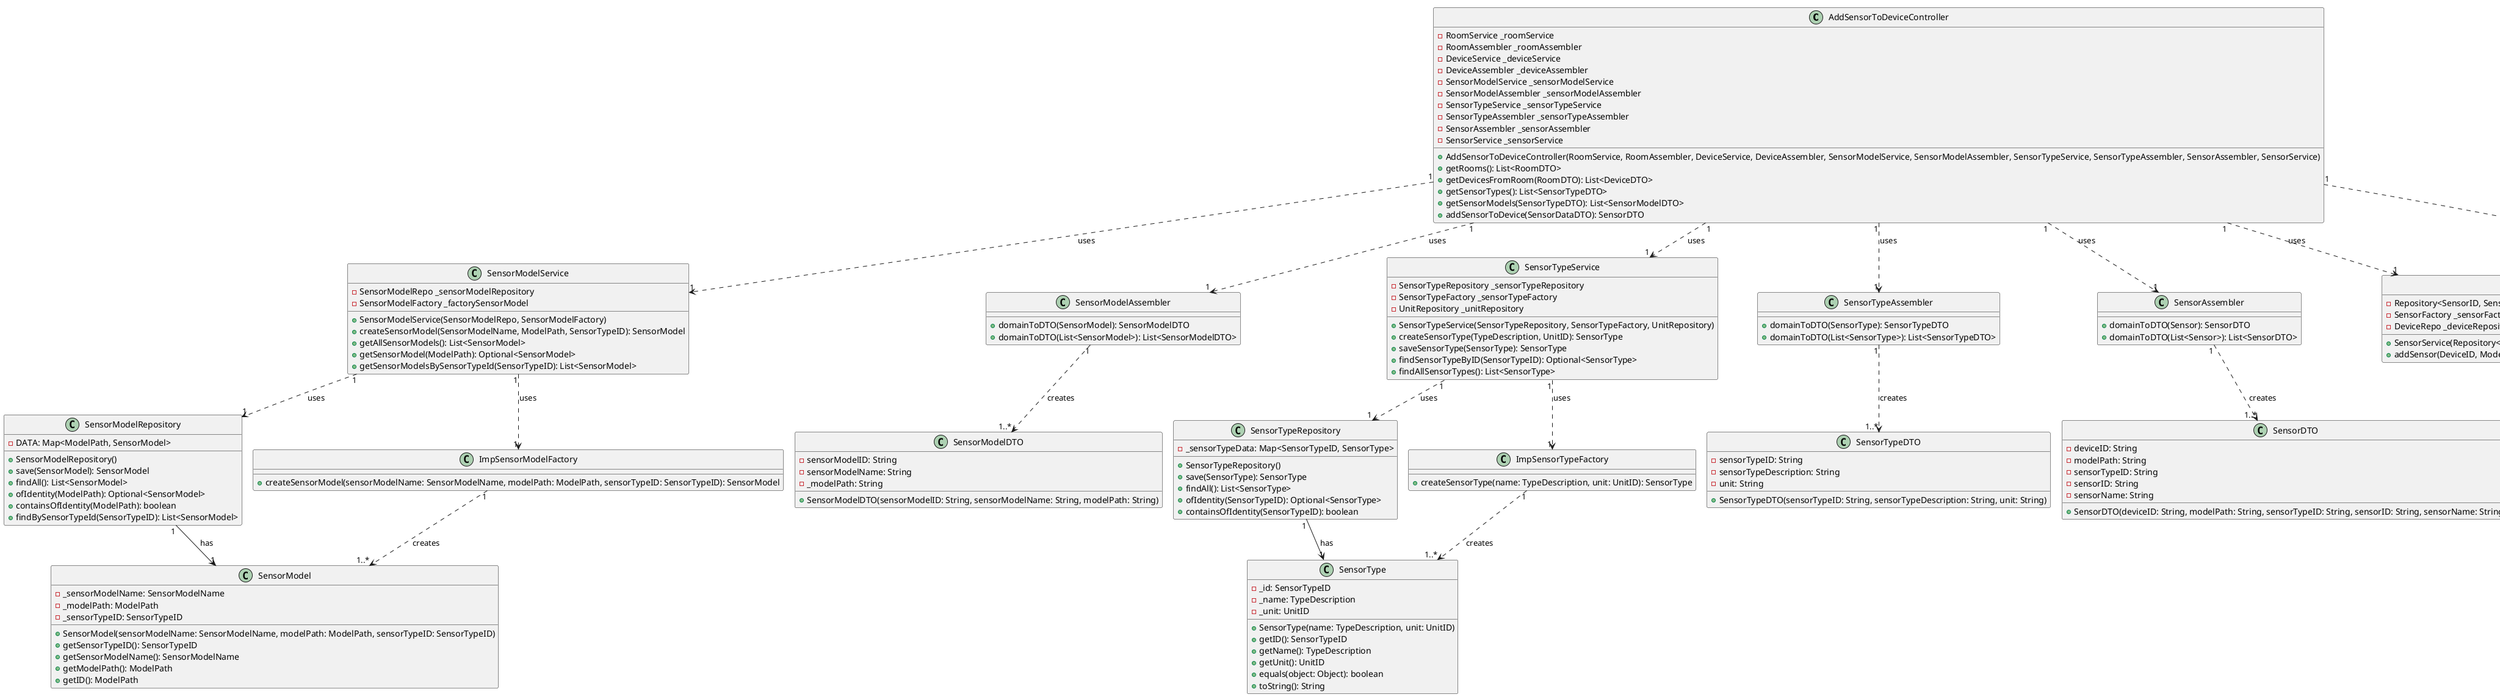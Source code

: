 @startuml
'https://plantuml.com/class-diagram

!pragma layout smetana
!pragma scale 100 width
!pragma useVerticalIfPossible

class AddSensorToDeviceController {
  - RoomService _roomService
  - RoomAssembler _roomAssembler
  - DeviceService _deviceService
  - DeviceAssembler _deviceAssembler
  - SensorModelService _sensorModelService
  - SensorModelAssembler _sensorModelAssembler
  - SensorTypeService _sensorTypeService
  - SensorTypeAssembler _sensorTypeAssembler
  - SensorAssembler _sensorAssembler
  - SensorService _sensorService

  + AddSensorToDeviceController(RoomService, RoomAssembler, DeviceService, DeviceAssembler, SensorModelService, SensorModelAssembler, SensorTypeService, SensorTypeAssembler, SensorAssembler, SensorService)
  + getRooms(): List<RoomDTO>
  + getDevicesFromRoom(RoomDTO): List<DeviceDTO>
  + getSensorTypes(): List<SensorTypeDTO>
  + getSensorModels(SensorTypeDTO): List<SensorModelDTO>
  + addSensorToDevice(SensorDataDTO): SensorDTO
}

class SensorModelService
{
  - SensorModelRepo _sensorModelRepository
  - SensorModelFactory _factorySensorModel

  + SensorModelService(SensorModelRepo, SensorModelFactory)
  + createSensorModel(SensorModelName, ModelPath, SensorTypeID): SensorModel
  + getAllSensorModels(): List<SensorModel>
  + getSensorModel(ModelPath): Optional<SensorModel>
  + getSensorModelsBySensorTypeId(SensorTypeID): List<SensorModel>
}

class SensorModelAssembler {
  + domainToDTO(SensorModel): SensorModelDTO
  + domainToDTO(List<SensorModel>): List<SensorModelDTO>
}

class SensorTypeService {
  - SensorTypeRepository _sensorTypeRepository
  - SensorTypeFactory _sensorTypeFactory
  - UnitRepository _unitRepository

  + SensorTypeService(SensorTypeRepository, SensorTypeFactory, UnitRepository)
  + createSensorType(TypeDescription, UnitID): SensorType
  + saveSensorType(SensorType): SensorType
  + findSensorTypeByID(SensorTypeID): Optional<SensorType>
  + findAllSensorTypes(): List<SensorType>
}

class SensorTypeAssembler {
  + domainToDTO(SensorType): SensorTypeDTO
  + domainToDTO(List<SensorType>): List<SensorTypeDTO>
}

class SensorAssembler {
  + domainToDTO(Sensor): SensorDTO
  + domainToDTO(List<Sensor>): List<SensorDTO>
}

class SensorService {
  - Repository<SensorID, Sensor> _sensorRepository
  - SensorFactory _sensorFactory
  - DeviceRepo _deviceRepository

  + SensorService(Repository<SensorID, Sensor>, SensorFactory, DeviceRepo)
  + addSensor(DeviceID, ModelPath, SensorTypeID, SensorName): Sensor
}

class SensorModelRepository {
  - DATA: Map<ModelPath, SensorModel>
  + SensorModelRepository()
  + save(SensorModel): SensorModel
  + findAll(): List<SensorModel>
  + ofIdentity(ModelPath): Optional<SensorModel>
  + containsOfIdentity(ModelPath): boolean
  + findBySensorTypeId(SensorTypeID): List<SensorModel>
}

class SensorTypeRepository {
  - _sensorTypeData: Map<SensorTypeID, SensorType>
  + SensorTypeRepository()
  + save(SensorType): SensorType
  + findAll(): List<SensorType>
  + ofIdentity(SensorTypeID): Optional<SensorType>
  + containsOfIdentity(SensorTypeID): boolean
}

class SensorRepository {
  - _SensorData: Map<SensorID, Sensor>
  + SensorRepository()
  + save(Sensor): Sensor
  + findAll(): List<Sensor>
  + ofIdentity(SensorID): Optional<Sensor>
  + containsOfIdentity(SensorID): boolean
  + findByDeviceId(DeviceID): List<Sensor>
}

class SensorTypeDTO {
  - sensorTypeID: String
  - sensorTypeDescription: String
  - unit: String
  + SensorTypeDTO(sensorTypeID: String, sensorTypeDescription: String, unit: String)
}

class SensorModelDTO {
  - sensorModelID: String
  - sensorModelName: String
  - _modelPath: String
  + SensorModelDTO(sensorModelID: String, sensorModelName: String, modelPath: String)
}

class SensorDataDTO {
  - deviceID: String
  - sensorModelPath: String
  - sensorName: String
  - sensorTypeID: String
  + SensorDataDTO(deviceID: String, sensorModelPath: String, sensorName: String, sensorTypeID: String)
}

class SensorDTO {
  - deviceID: String
  - modelPath: String
  - sensorTypeID: String
  - sensorID: String
  - sensorName: String
  + SensorDTO(deviceID: String, modelPath: String, sensorTypeID: String, sensorID: String, sensorName: String)
}

class ImpSensorModelFactory {
  + createSensorModel(sensorModelName: SensorModelName, modelPath: ModelPath, sensorTypeID: SensorTypeID): SensorModel
}


class ImpSensorTypeFactory {
  + createSensorType(name: TypeDescription, unit: UnitID): SensorType
}
class ImpSensorFactory {
        +create(parameters: Object...): Sensor
    }

class SensorModel {
        -_sensorModelName: SensorModelName
        -_modelPath: ModelPath
        -_sensorTypeID: SensorTypeID
        +SensorModel(sensorModelName: SensorModelName, modelPath: ModelPath, sensorTypeID: SensorTypeID)
        +getSensorTypeID(): SensorTypeID
        +getSensorModelName(): SensorModelName
        +getModelPath(): ModelPath
        +getID(): ModelPath
    }

class SensorType {
        -_id: SensorTypeID
        -_name: TypeDescription
        -_unit: UnitID
        +SensorType(name: TypeDescription, unit: UnitID)
        +getID(): SensorTypeID
        +getName(): TypeDescription
        +getUnit(): UnitID
        +equals(object: Object): boolean
        +toString(): String
    }

interface Sensor{
        +getID(): SensorID
        +getName(): SensorName
        +getModelPath(): ModelPath
        +getSensorTypeID(): SensorTypeID
        +toString(): String
        +getValue(): ValueObject
        +getDeviceID(): DeviceID
    }

AddSensorToDeviceController "1" ..> "1" SensorModelService : uses
AddSensorToDeviceController "1" ..> "1" SensorModelAssembler : uses
AddSensorToDeviceController "1" ..> "1" SensorTypeService : uses
AddSensorToDeviceController "1" ..> "1" SensorTypeAssembler : uses
AddSensorToDeviceController "1" ..> "1" SensorAssembler : uses
AddSensorToDeviceController "1" ..> "1" SensorService : uses
AddSensorToDeviceController "1" ..> "1" SensorDataDTO : uses

SensorModelService "1" ..> "1" SensorModelRepository : uses
SensorModelService "1" ..> "1" ImpSensorModelFactory : uses
SensorService "1" ..> "1" SensorRepository : uses
SensorService "1" ..> "1" ImpSensorFactory : uses
SensorTypeService "1" ..> "1" SensorTypeRepository : uses
SensorTypeService "1" ..> "1" ImpSensorTypeFactory : uses

SensorModelRepository "1" --> "1" SensorModel : has
SensorTypeRepository "1" --> "1" SensorType : has
SensorRepository "1" --> "1" Sensor : has

ImpSensorFactory "1" ..> "1..*" Sensor : creates
ImpSensorModelFactory "1" ..> "1..*" SensorModel : creates
ImpSensorTypeFactory "1" ..> "1..*" SensorType : creates

SensorAssembler "1" ..> "1..*" SensorDTO : creates
SensorModelAssembler "1" ..> "1..*" SensorModelDTO : creates
SensorTypeAssembler "1" ..> "1..*" SensorTypeDTO : creates
@enduml